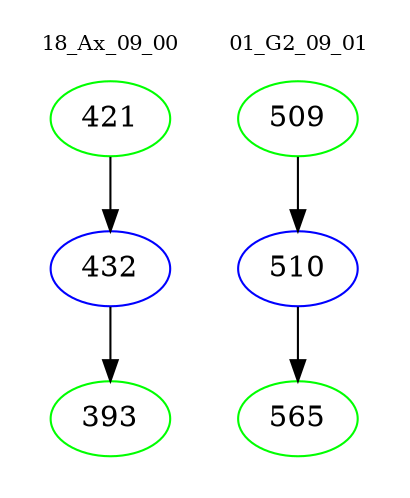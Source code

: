 digraph{
subgraph cluster_0 {
color = white
label = "18_Ax_09_00";
fontsize=10;
T0_421 [label="421", color="green"]
T0_421 -> T0_432 [color="black"]
T0_432 [label="432", color="blue"]
T0_432 -> T0_393 [color="black"]
T0_393 [label="393", color="green"]
}
subgraph cluster_1 {
color = white
label = "01_G2_09_01";
fontsize=10;
T1_509 [label="509", color="green"]
T1_509 -> T1_510 [color="black"]
T1_510 [label="510", color="blue"]
T1_510 -> T1_565 [color="black"]
T1_565 [label="565", color="green"]
}
}
